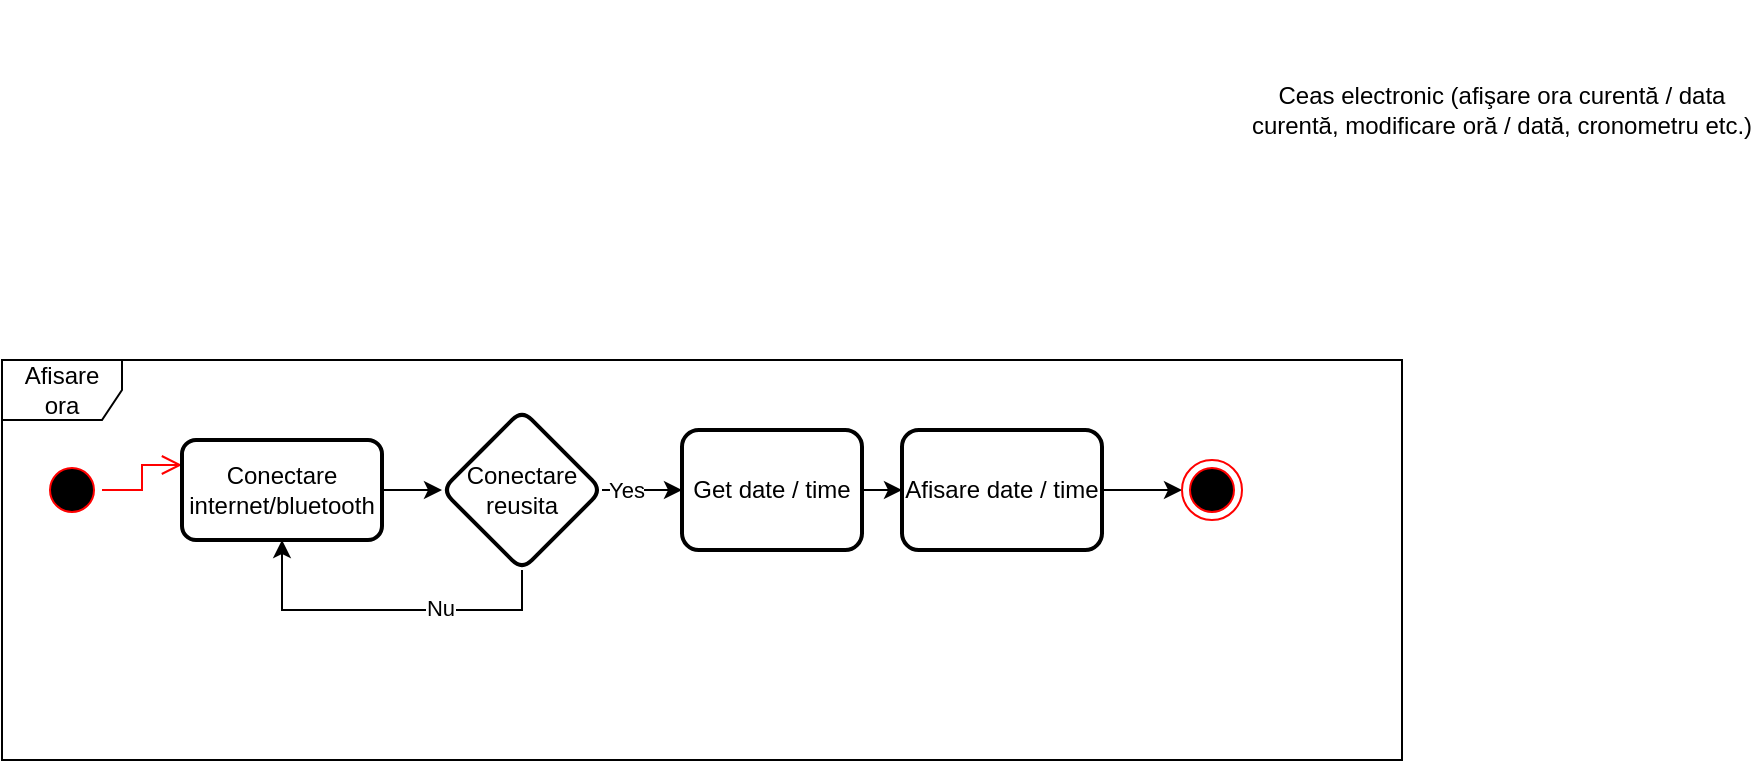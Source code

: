 <mxfile version="17.4.3" type="github">
  <diagram id="MNevZP5MxtnnmQk-LOBl" name="Page-1">
    <mxGraphModel dx="735" dy="1816" grid="1" gridSize="10" guides="1" tooltips="1" connect="1" arrows="1" fold="1" page="1" pageScale="1" pageWidth="850" pageHeight="1100" math="0" shadow="0">
      <root>
        <mxCell id="0" />
        <mxCell id="1" parent="0" />
        <mxCell id="EjN1yXS_5jYwm7-RPkpo-1" value=" Ceas electronic (afişare ora curentă / data curentă, modificare oră / dată, cronometru etc.) " style="text;html=1;strokeColor=none;fillColor=none;align=center;verticalAlign=middle;whiteSpace=wrap;rounded=0;" vertex="1" parent="1">
          <mxGeometry x="670" y="-140" width="260" height="110" as="geometry" />
        </mxCell>
        <mxCell id="EjN1yXS_5jYwm7-RPkpo-2" value="Afisare ora" style="shape=umlFrame;whiteSpace=wrap;html=1;" vertex="1" parent="1">
          <mxGeometry x="50" y="40" width="700" height="200" as="geometry" />
        </mxCell>
        <mxCell id="EjN1yXS_5jYwm7-RPkpo-3" value="" style="ellipse;html=1;shape=startState;fillColor=#000000;strokeColor=#ff0000;" vertex="1" parent="1">
          <mxGeometry x="70" y="90" width="30" height="30" as="geometry" />
        </mxCell>
        <mxCell id="EjN1yXS_5jYwm7-RPkpo-4" value="" style="edgeStyle=orthogonalEdgeStyle;html=1;verticalAlign=bottom;endArrow=open;endSize=8;strokeColor=#ff0000;rounded=0;entryX=0;entryY=0.25;entryDx=0;entryDy=0;" edge="1" source="EjN1yXS_5jYwm7-RPkpo-3" parent="1" target="EjN1yXS_5jYwm7-RPkpo-5">
          <mxGeometry relative="1" as="geometry">
            <mxPoint x="85" y="160" as="targetPoint" />
          </mxGeometry>
        </mxCell>
        <mxCell id="EjN1yXS_5jYwm7-RPkpo-7" value="" style="edgeStyle=orthogonalEdgeStyle;rounded=0;orthogonalLoop=1;jettySize=auto;html=1;" edge="1" parent="1" source="EjN1yXS_5jYwm7-RPkpo-5" target="EjN1yXS_5jYwm7-RPkpo-6">
          <mxGeometry relative="1" as="geometry" />
        </mxCell>
        <mxCell id="EjN1yXS_5jYwm7-RPkpo-5" value="Conectare internet/bluetooth" style="rounded=1;whiteSpace=wrap;html=1;absoluteArcSize=1;arcSize=14;strokeWidth=2;" vertex="1" parent="1">
          <mxGeometry x="140" y="80" width="100" height="50" as="geometry" />
        </mxCell>
        <mxCell id="EjN1yXS_5jYwm7-RPkpo-10" value="" style="edgeStyle=orthogonalEdgeStyle;rounded=0;orthogonalLoop=1;jettySize=auto;html=1;" edge="1" parent="1" source="EjN1yXS_5jYwm7-RPkpo-6" target="EjN1yXS_5jYwm7-RPkpo-9">
          <mxGeometry relative="1" as="geometry" />
        </mxCell>
        <mxCell id="EjN1yXS_5jYwm7-RPkpo-12" value="Yes" style="edgeLabel;html=1;align=center;verticalAlign=middle;resizable=0;points=[];" vertex="1" connectable="0" parent="EjN1yXS_5jYwm7-RPkpo-10">
          <mxGeometry x="-0.395" relative="1" as="geometry">
            <mxPoint as="offset" />
          </mxGeometry>
        </mxCell>
        <mxCell id="EjN1yXS_5jYwm7-RPkpo-18" style="edgeStyle=orthogonalEdgeStyle;rounded=0;orthogonalLoop=1;jettySize=auto;html=1;entryX=0.5;entryY=1;entryDx=0;entryDy=0;" edge="1" parent="1" source="EjN1yXS_5jYwm7-RPkpo-6" target="EjN1yXS_5jYwm7-RPkpo-5">
          <mxGeometry relative="1" as="geometry">
            <Array as="points">
              <mxPoint x="310" y="165" />
              <mxPoint x="190" y="165" />
            </Array>
          </mxGeometry>
        </mxCell>
        <mxCell id="EjN1yXS_5jYwm7-RPkpo-19" value="Nu" style="edgeLabel;html=1;align=center;verticalAlign=middle;resizable=0;points=[];" vertex="1" connectable="0" parent="EjN1yXS_5jYwm7-RPkpo-18">
          <mxGeometry x="-0.302" y="-1" relative="1" as="geometry">
            <mxPoint as="offset" />
          </mxGeometry>
        </mxCell>
        <mxCell id="EjN1yXS_5jYwm7-RPkpo-6" value="Conectare&lt;br&gt;reusita" style="rhombus;whiteSpace=wrap;html=1;rounded=1;arcSize=14;strokeWidth=2;" vertex="1" parent="1">
          <mxGeometry x="270" y="65" width="80" height="80" as="geometry" />
        </mxCell>
        <mxCell id="EjN1yXS_5jYwm7-RPkpo-14" value="" style="edgeStyle=orthogonalEdgeStyle;rounded=0;orthogonalLoop=1;jettySize=auto;html=1;" edge="1" parent="1" source="EjN1yXS_5jYwm7-RPkpo-9" target="EjN1yXS_5jYwm7-RPkpo-13">
          <mxGeometry relative="1" as="geometry" />
        </mxCell>
        <mxCell id="EjN1yXS_5jYwm7-RPkpo-9" value="Get date / time" style="whiteSpace=wrap;html=1;rounded=1;arcSize=14;strokeWidth=2;" vertex="1" parent="1">
          <mxGeometry x="390" y="75" width="90" height="60" as="geometry" />
        </mxCell>
        <mxCell id="EjN1yXS_5jYwm7-RPkpo-17" style="edgeStyle=orthogonalEdgeStyle;rounded=0;orthogonalLoop=1;jettySize=auto;html=1;entryX=0;entryY=0.5;entryDx=0;entryDy=0;" edge="1" parent="1" source="EjN1yXS_5jYwm7-RPkpo-13" target="EjN1yXS_5jYwm7-RPkpo-16">
          <mxGeometry relative="1" as="geometry" />
        </mxCell>
        <mxCell id="EjN1yXS_5jYwm7-RPkpo-13" value="Afisare date / time" style="whiteSpace=wrap;html=1;rounded=1;arcSize=14;strokeWidth=2;" vertex="1" parent="1">
          <mxGeometry x="500" y="75" width="100" height="60" as="geometry" />
        </mxCell>
        <mxCell id="EjN1yXS_5jYwm7-RPkpo-16" value="" style="ellipse;html=1;shape=endState;fillColor=#000000;strokeColor=#ff0000;" vertex="1" parent="1">
          <mxGeometry x="640" y="90" width="30" height="30" as="geometry" />
        </mxCell>
      </root>
    </mxGraphModel>
  </diagram>
</mxfile>
